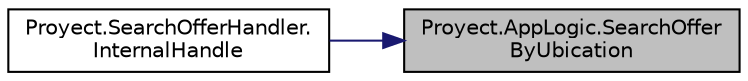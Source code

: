 digraph "Proyect.AppLogic.SearchOfferByUbication"
{
 // INTERACTIVE_SVG=YES
 // LATEX_PDF_SIZE
  edge [fontname="Helvetica",fontsize="10",labelfontname="Helvetica",labelfontsize="10"];
  node [fontname="Helvetica",fontsize="10",shape=record];
  rankdir="RL";
  Node1 [label="Proyect.AppLogic.SearchOffer\lByUbication",height=0.2,width=0.4,color="black", fillcolor="grey75", style="filled", fontcolor="black",tooltip="Metodo que se encarga de buscar las ofertas por ubicacion. Le delega la responsabilidada a OfferSearc..."];
  Node1 -> Node2 [dir="back",color="midnightblue",fontsize="10",style="solid",fontname="Helvetica"];
  Node2 [label="Proyect.SearchOfferHandler.\lInternalHandle",height=0.2,width=0.4,color="black", fillcolor="white", style="filled",URL="$classProyect_1_1SearchOfferHandler.html#ab039cddef42f163448654b9386533e43",tooltip="Procesa el mensaje \"/registrar\" y retorna true; retorna false en caso contrario."];
}
